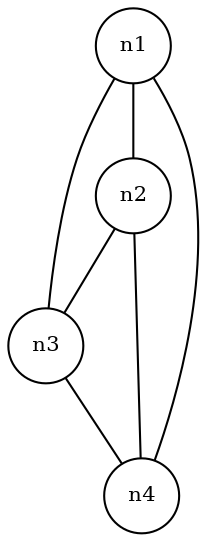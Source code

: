 graph {
	graph [ overlapse=false ];
	node [ fontsize=10 shape=circle ];

	n1 -- n2 -- n3 -- n4 -- n1;
	n2 -- n4;
	n1 -- n3;
}